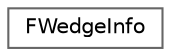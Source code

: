 digraph "Graphical Class Hierarchy"
{
 // INTERACTIVE_SVG=YES
 // LATEX_PDF_SIZE
  bgcolor="transparent";
  edge [fontname=Helvetica,fontsize=10,labelfontname=Helvetica,labelfontsize=10];
  node [fontname=Helvetica,fontsize=10,shape=box,height=0.2,width=0.4];
  rankdir="LR";
  Node0 [id="Node000000",label="FWedgeInfo",height=0.2,width=0.4,color="grey40", fillcolor="white", style="filled",URL="$d6/d1e/structFWedgeInfo.html",tooltip=" "];
}

